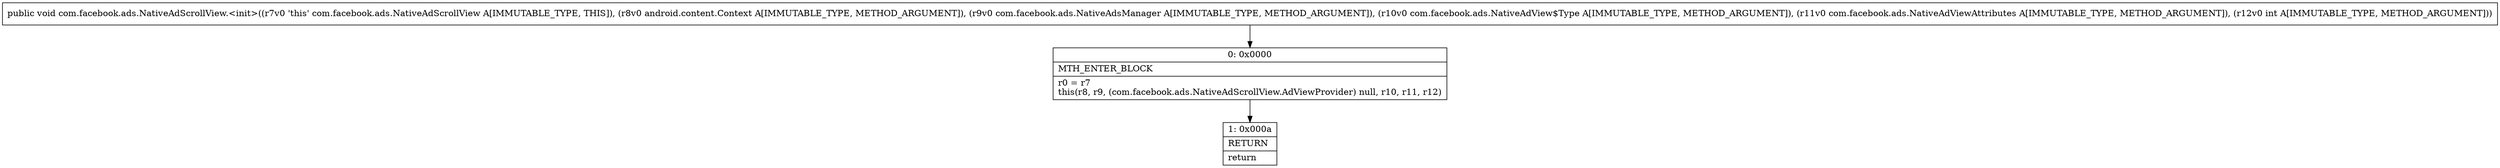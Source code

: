 digraph "CFG forcom.facebook.ads.NativeAdScrollView.\<init\>(Landroid\/content\/Context;Lcom\/facebook\/ads\/NativeAdsManager;Lcom\/facebook\/ads\/NativeAdView$Type;Lcom\/facebook\/ads\/NativeAdViewAttributes;I)V" {
Node_0 [shape=record,label="{0\:\ 0x0000|MTH_ENTER_BLOCK\l|r0 = r7\lthis(r8, r9, (com.facebook.ads.NativeAdScrollView.AdViewProvider) null, r10, r11, r12)\l}"];
Node_1 [shape=record,label="{1\:\ 0x000a|RETURN\l|return\l}"];
MethodNode[shape=record,label="{public void com.facebook.ads.NativeAdScrollView.\<init\>((r7v0 'this' com.facebook.ads.NativeAdScrollView A[IMMUTABLE_TYPE, THIS]), (r8v0 android.content.Context A[IMMUTABLE_TYPE, METHOD_ARGUMENT]), (r9v0 com.facebook.ads.NativeAdsManager A[IMMUTABLE_TYPE, METHOD_ARGUMENT]), (r10v0 com.facebook.ads.NativeAdView$Type A[IMMUTABLE_TYPE, METHOD_ARGUMENT]), (r11v0 com.facebook.ads.NativeAdViewAttributes A[IMMUTABLE_TYPE, METHOD_ARGUMENT]), (r12v0 int A[IMMUTABLE_TYPE, METHOD_ARGUMENT])) }"];
MethodNode -> Node_0;
Node_0 -> Node_1;
}


